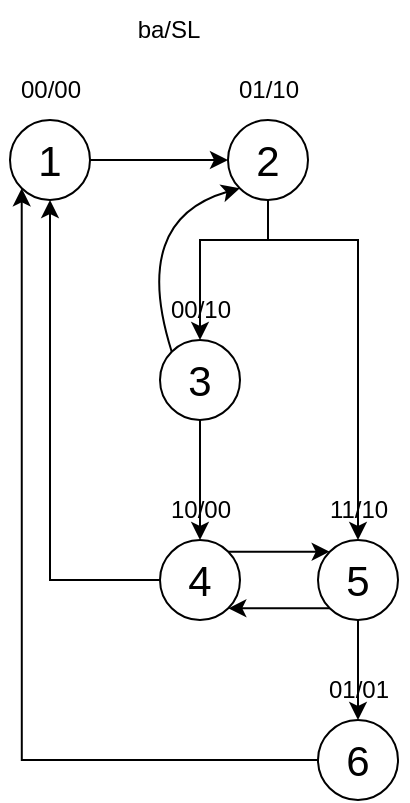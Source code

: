 <mxfile version="22.0.8" type="github">
  <diagram name="Page-1" id="znwfNLKh7XA3pYcwyvSm">
    <mxGraphModel dx="989" dy="523" grid="1" gridSize="10" guides="1" tooltips="1" connect="1" arrows="1" fold="1" page="1" pageScale="1" pageWidth="827" pageHeight="1169" math="0" shadow="0">
      <root>
        <mxCell id="0" />
        <mxCell id="1" parent="0" />
        <mxCell id="XyYe8zVXVYJfHZWFuTw7-19" style="edgeStyle=orthogonalEdgeStyle;rounded=0;orthogonalLoop=1;jettySize=auto;html=1;exitX=0.5;exitY=1;exitDx=0;exitDy=0;" edge="1" parent="1" source="XyYe8zVXVYJfHZWFuTw7-6" target="XyYe8zVXVYJfHZWFuTw7-8">
          <mxGeometry relative="1" as="geometry">
            <Array as="points">
              <mxPoint x="439" y="280" />
              <mxPoint x="405" y="280" />
            </Array>
          </mxGeometry>
        </mxCell>
        <mxCell id="XyYe8zVXVYJfHZWFuTw7-17" style="edgeStyle=orthogonalEdgeStyle;rounded=0;orthogonalLoop=1;jettySize=auto;html=1;exitX=1;exitY=0.5;exitDx=0;exitDy=0;entryX=0;entryY=0.5;entryDx=0;entryDy=0;" edge="1" parent="1" source="XyYe8zVXVYJfHZWFuTw7-1" target="XyYe8zVXVYJfHZWFuTw7-6">
          <mxGeometry relative="1" as="geometry" />
        </mxCell>
        <mxCell id="XyYe8zVXVYJfHZWFuTw7-1" value="&lt;font style=&quot;font-size: 21px;&quot;&gt;1&lt;/font&gt;" style="ellipse;whiteSpace=wrap;html=1;" vertex="1" parent="1">
          <mxGeometry x="310" y="220" width="40" height="40" as="geometry" />
        </mxCell>
        <mxCell id="XyYe8zVXVYJfHZWFuTw7-2" value="ba/SL" style="text;html=1;align=center;verticalAlign=middle;resizable=0;points=[];autosize=1;strokeColor=none;fillColor=none;" vertex="1" parent="1">
          <mxGeometry x="364" y="160" width="50" height="30" as="geometry" />
        </mxCell>
        <mxCell id="XyYe8zVXVYJfHZWFuTw7-5" value="00/00" style="text;html=1;align=center;verticalAlign=middle;resizable=0;points=[];autosize=1;strokeColor=none;fillColor=none;" vertex="1" parent="1">
          <mxGeometry x="305" y="190" width="50" height="30" as="geometry" />
        </mxCell>
        <mxCell id="XyYe8zVXVYJfHZWFuTw7-20" style="edgeStyle=orthogonalEdgeStyle;rounded=0;orthogonalLoop=1;jettySize=auto;html=1;exitX=0.5;exitY=1;exitDx=0;exitDy=0;entryX=0.5;entryY=0;entryDx=0;entryDy=0;" edge="1" parent="1" source="XyYe8zVXVYJfHZWFuTw7-6" target="XyYe8zVXVYJfHZWFuTw7-12">
          <mxGeometry relative="1" as="geometry">
            <Array as="points">
              <mxPoint x="439" y="280" />
              <mxPoint x="484" y="280" />
            </Array>
          </mxGeometry>
        </mxCell>
        <mxCell id="XyYe8zVXVYJfHZWFuTw7-6" value="&lt;font style=&quot;font-size: 21px;&quot;&gt;2&lt;/font&gt;" style="ellipse;whiteSpace=wrap;html=1;" vertex="1" parent="1">
          <mxGeometry x="419" y="220" width="40" height="40" as="geometry" />
        </mxCell>
        <mxCell id="XyYe8zVXVYJfHZWFuTw7-7" value="01/10" style="text;html=1;align=center;verticalAlign=middle;resizable=0;points=[];autosize=1;strokeColor=none;fillColor=none;" vertex="1" parent="1">
          <mxGeometry x="414" y="190" width="50" height="30" as="geometry" />
        </mxCell>
        <mxCell id="XyYe8zVXVYJfHZWFuTw7-21" style="edgeStyle=orthogonalEdgeStyle;rounded=0;orthogonalLoop=1;jettySize=auto;html=1;exitX=0.5;exitY=1;exitDx=0;exitDy=0;" edge="1" parent="1" source="XyYe8zVXVYJfHZWFuTw7-8" target="XyYe8zVXVYJfHZWFuTw7-10">
          <mxGeometry relative="1" as="geometry" />
        </mxCell>
        <mxCell id="XyYe8zVXVYJfHZWFuTw7-8" value="&lt;font style=&quot;font-size: 21px;&quot;&gt;3&lt;/font&gt;" style="ellipse;whiteSpace=wrap;html=1;" vertex="1" parent="1">
          <mxGeometry x="385" y="330" width="40" height="40" as="geometry" />
        </mxCell>
        <mxCell id="XyYe8zVXVYJfHZWFuTw7-23" style="edgeStyle=orthogonalEdgeStyle;rounded=0;orthogonalLoop=1;jettySize=auto;html=1;exitX=0;exitY=0.5;exitDx=0;exitDy=0;entryX=0.5;entryY=1;entryDx=0;entryDy=0;" edge="1" parent="1" source="XyYe8zVXVYJfHZWFuTw7-10" target="XyYe8zVXVYJfHZWFuTw7-1">
          <mxGeometry relative="1" as="geometry" />
        </mxCell>
        <mxCell id="XyYe8zVXVYJfHZWFuTw7-26" style="edgeStyle=orthogonalEdgeStyle;rounded=0;orthogonalLoop=1;jettySize=auto;html=1;exitX=1;exitY=0;exitDx=0;exitDy=0;entryX=0;entryY=0;entryDx=0;entryDy=0;" edge="1" parent="1" source="XyYe8zVXVYJfHZWFuTw7-10" target="XyYe8zVXVYJfHZWFuTw7-12">
          <mxGeometry relative="1" as="geometry" />
        </mxCell>
        <mxCell id="XyYe8zVXVYJfHZWFuTw7-10" value="&lt;font style=&quot;font-size: 21px;&quot;&gt;4&lt;/font&gt;" style="ellipse;whiteSpace=wrap;html=1;" vertex="1" parent="1">
          <mxGeometry x="385" y="430" width="40" height="40" as="geometry" />
        </mxCell>
        <mxCell id="XyYe8zVXVYJfHZWFuTw7-11" value="10/00" style="text;html=1;align=center;verticalAlign=middle;resizable=0;points=[];autosize=1;strokeColor=none;fillColor=none;" vertex="1" parent="1">
          <mxGeometry x="380" y="400" width="50" height="30" as="geometry" />
        </mxCell>
        <mxCell id="XyYe8zVXVYJfHZWFuTw7-22" style="edgeStyle=orthogonalEdgeStyle;rounded=0;orthogonalLoop=1;jettySize=auto;html=1;exitX=0.5;exitY=1;exitDx=0;exitDy=0;" edge="1" parent="1" source="XyYe8zVXVYJfHZWFuTw7-12" target="XyYe8zVXVYJfHZWFuTw7-15">
          <mxGeometry relative="1" as="geometry" />
        </mxCell>
        <mxCell id="XyYe8zVXVYJfHZWFuTw7-27" style="edgeStyle=orthogonalEdgeStyle;rounded=0;orthogonalLoop=1;jettySize=auto;html=1;exitX=0;exitY=1;exitDx=0;exitDy=0;entryX=1;entryY=1;entryDx=0;entryDy=0;" edge="1" parent="1" source="XyYe8zVXVYJfHZWFuTw7-12" target="XyYe8zVXVYJfHZWFuTw7-10">
          <mxGeometry relative="1" as="geometry" />
        </mxCell>
        <mxCell id="XyYe8zVXVYJfHZWFuTw7-12" value="&lt;font style=&quot;font-size: 21px;&quot;&gt;5&lt;/font&gt;" style="ellipse;whiteSpace=wrap;html=1;" vertex="1" parent="1">
          <mxGeometry x="464" y="430" width="40" height="40" as="geometry" />
        </mxCell>
        <mxCell id="XyYe8zVXVYJfHZWFuTw7-13" value="11/10" style="text;html=1;align=center;verticalAlign=middle;resizable=0;points=[];autosize=1;strokeColor=none;fillColor=none;" vertex="1" parent="1">
          <mxGeometry x="459" y="400" width="50" height="30" as="geometry" />
        </mxCell>
        <mxCell id="XyYe8zVXVYJfHZWFuTw7-24" style="edgeStyle=orthogonalEdgeStyle;rounded=0;orthogonalLoop=1;jettySize=auto;html=1;exitX=0;exitY=0.5;exitDx=0;exitDy=0;entryX=0;entryY=1;entryDx=0;entryDy=0;" edge="1" parent="1" source="XyYe8zVXVYJfHZWFuTw7-15" target="XyYe8zVXVYJfHZWFuTw7-1">
          <mxGeometry relative="1" as="geometry" />
        </mxCell>
        <mxCell id="XyYe8zVXVYJfHZWFuTw7-15" value="&lt;font style=&quot;font-size: 21px;&quot;&gt;6&lt;/font&gt;" style="ellipse;whiteSpace=wrap;html=1;" vertex="1" parent="1">
          <mxGeometry x="464" y="520" width="40" height="40" as="geometry" />
        </mxCell>
        <mxCell id="XyYe8zVXVYJfHZWFuTw7-16" value="01/01" style="text;html=1;align=center;verticalAlign=middle;resizable=0;points=[];autosize=1;strokeColor=none;fillColor=none;" vertex="1" parent="1">
          <mxGeometry x="459" y="490" width="50" height="30" as="geometry" />
        </mxCell>
        <mxCell id="XyYe8zVXVYJfHZWFuTw7-25" value="" style="endArrow=classic;html=1;exitX=0;exitY=0;exitDx=0;exitDy=0;entryX=0;entryY=1;entryDx=0;entryDy=0;curved=1;" edge="1" parent="1" source="XyYe8zVXVYJfHZWFuTw7-8" target="XyYe8zVXVYJfHZWFuTw7-6">
          <mxGeometry width="50" height="50" relative="1" as="geometry">
            <mxPoint x="400" y="430" as="sourcePoint" />
            <mxPoint x="450" y="380" as="targetPoint" />
            <Array as="points">
              <mxPoint x="370" y="270" />
            </Array>
          </mxGeometry>
        </mxCell>
        <mxCell id="XyYe8zVXVYJfHZWFuTw7-9" value="00/10" style="text;html=1;align=center;verticalAlign=middle;resizable=0;points=[];autosize=1;strokeColor=none;fillColor=none;" vertex="1" parent="1">
          <mxGeometry x="380" y="300" width="50" height="30" as="geometry" />
        </mxCell>
      </root>
    </mxGraphModel>
  </diagram>
</mxfile>

